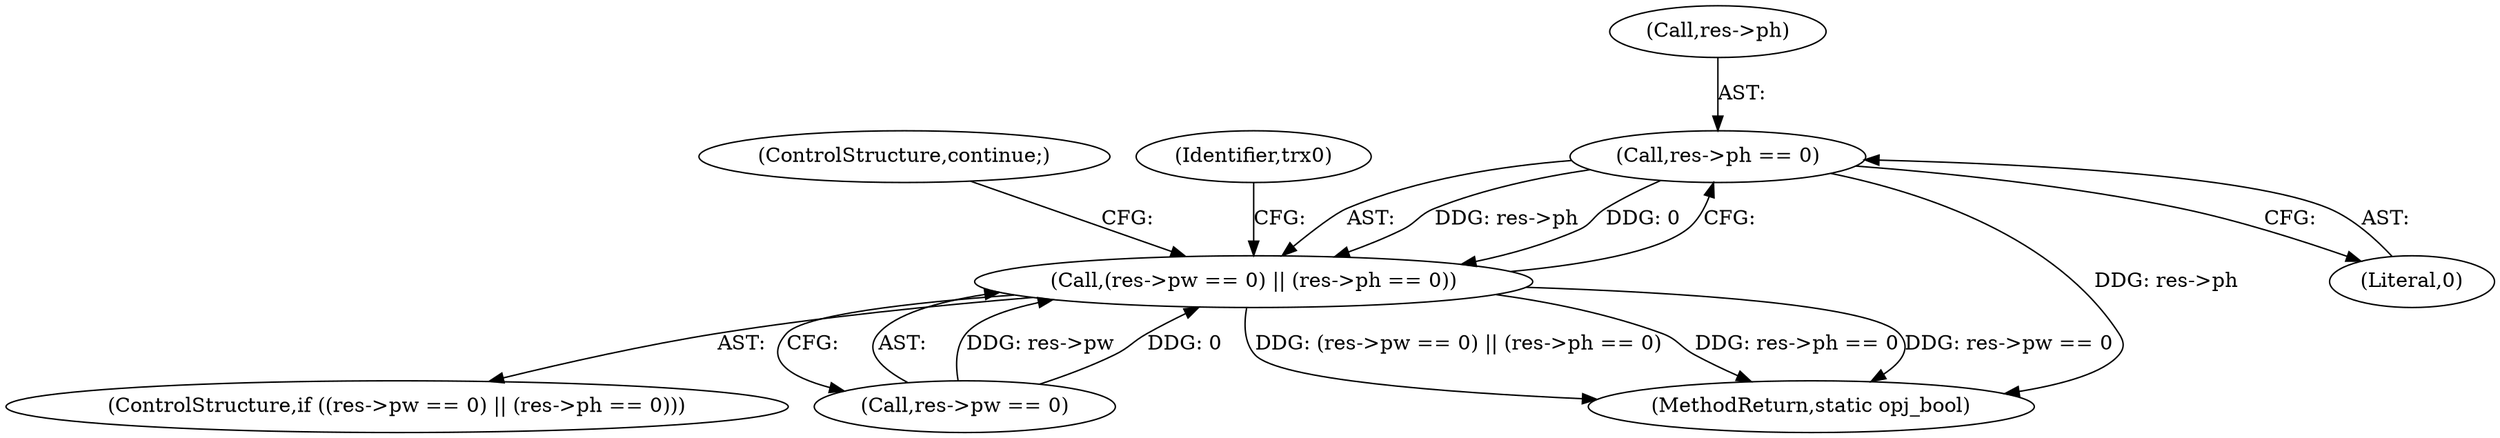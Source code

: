 digraph "0_openjpeg_c5bd64ea146162967c29bd2af0cbb845ba3eaaaf@pointer" {
"1000606" [label="(Call,res->ph == 0)"];
"1000600" [label="(Call,(res->pw == 0) || (res->ph == 0))"];
"1000600" [label="(Call,(res->pw == 0) || (res->ph == 0))"];
"1000612" [label="(ControlStructure,continue;)"];
"1000599" [label="(ControlStructure,if ((res->pw == 0) || (res->ph == 0)))"];
"1000601" [label="(Call,res->pw == 0)"];
"1000753" [label="(MethodReturn,static opj_bool)"];
"1000607" [label="(Call,res->ph)"];
"1000606" [label="(Call,res->ph == 0)"];
"1000616" [label="(Identifier,trx0)"];
"1000610" [label="(Literal,0)"];
"1000606" -> "1000600"  [label="AST: "];
"1000606" -> "1000610"  [label="CFG: "];
"1000607" -> "1000606"  [label="AST: "];
"1000610" -> "1000606"  [label="AST: "];
"1000600" -> "1000606"  [label="CFG: "];
"1000606" -> "1000753"  [label="DDG: res->ph"];
"1000606" -> "1000600"  [label="DDG: res->ph"];
"1000606" -> "1000600"  [label="DDG: 0"];
"1000600" -> "1000599"  [label="AST: "];
"1000600" -> "1000601"  [label="CFG: "];
"1000601" -> "1000600"  [label="AST: "];
"1000612" -> "1000600"  [label="CFG: "];
"1000616" -> "1000600"  [label="CFG: "];
"1000600" -> "1000753"  [label="DDG: (res->pw == 0) || (res->ph == 0)"];
"1000600" -> "1000753"  [label="DDG: res->ph == 0"];
"1000600" -> "1000753"  [label="DDG: res->pw == 0"];
"1000601" -> "1000600"  [label="DDG: res->pw"];
"1000601" -> "1000600"  [label="DDG: 0"];
}
